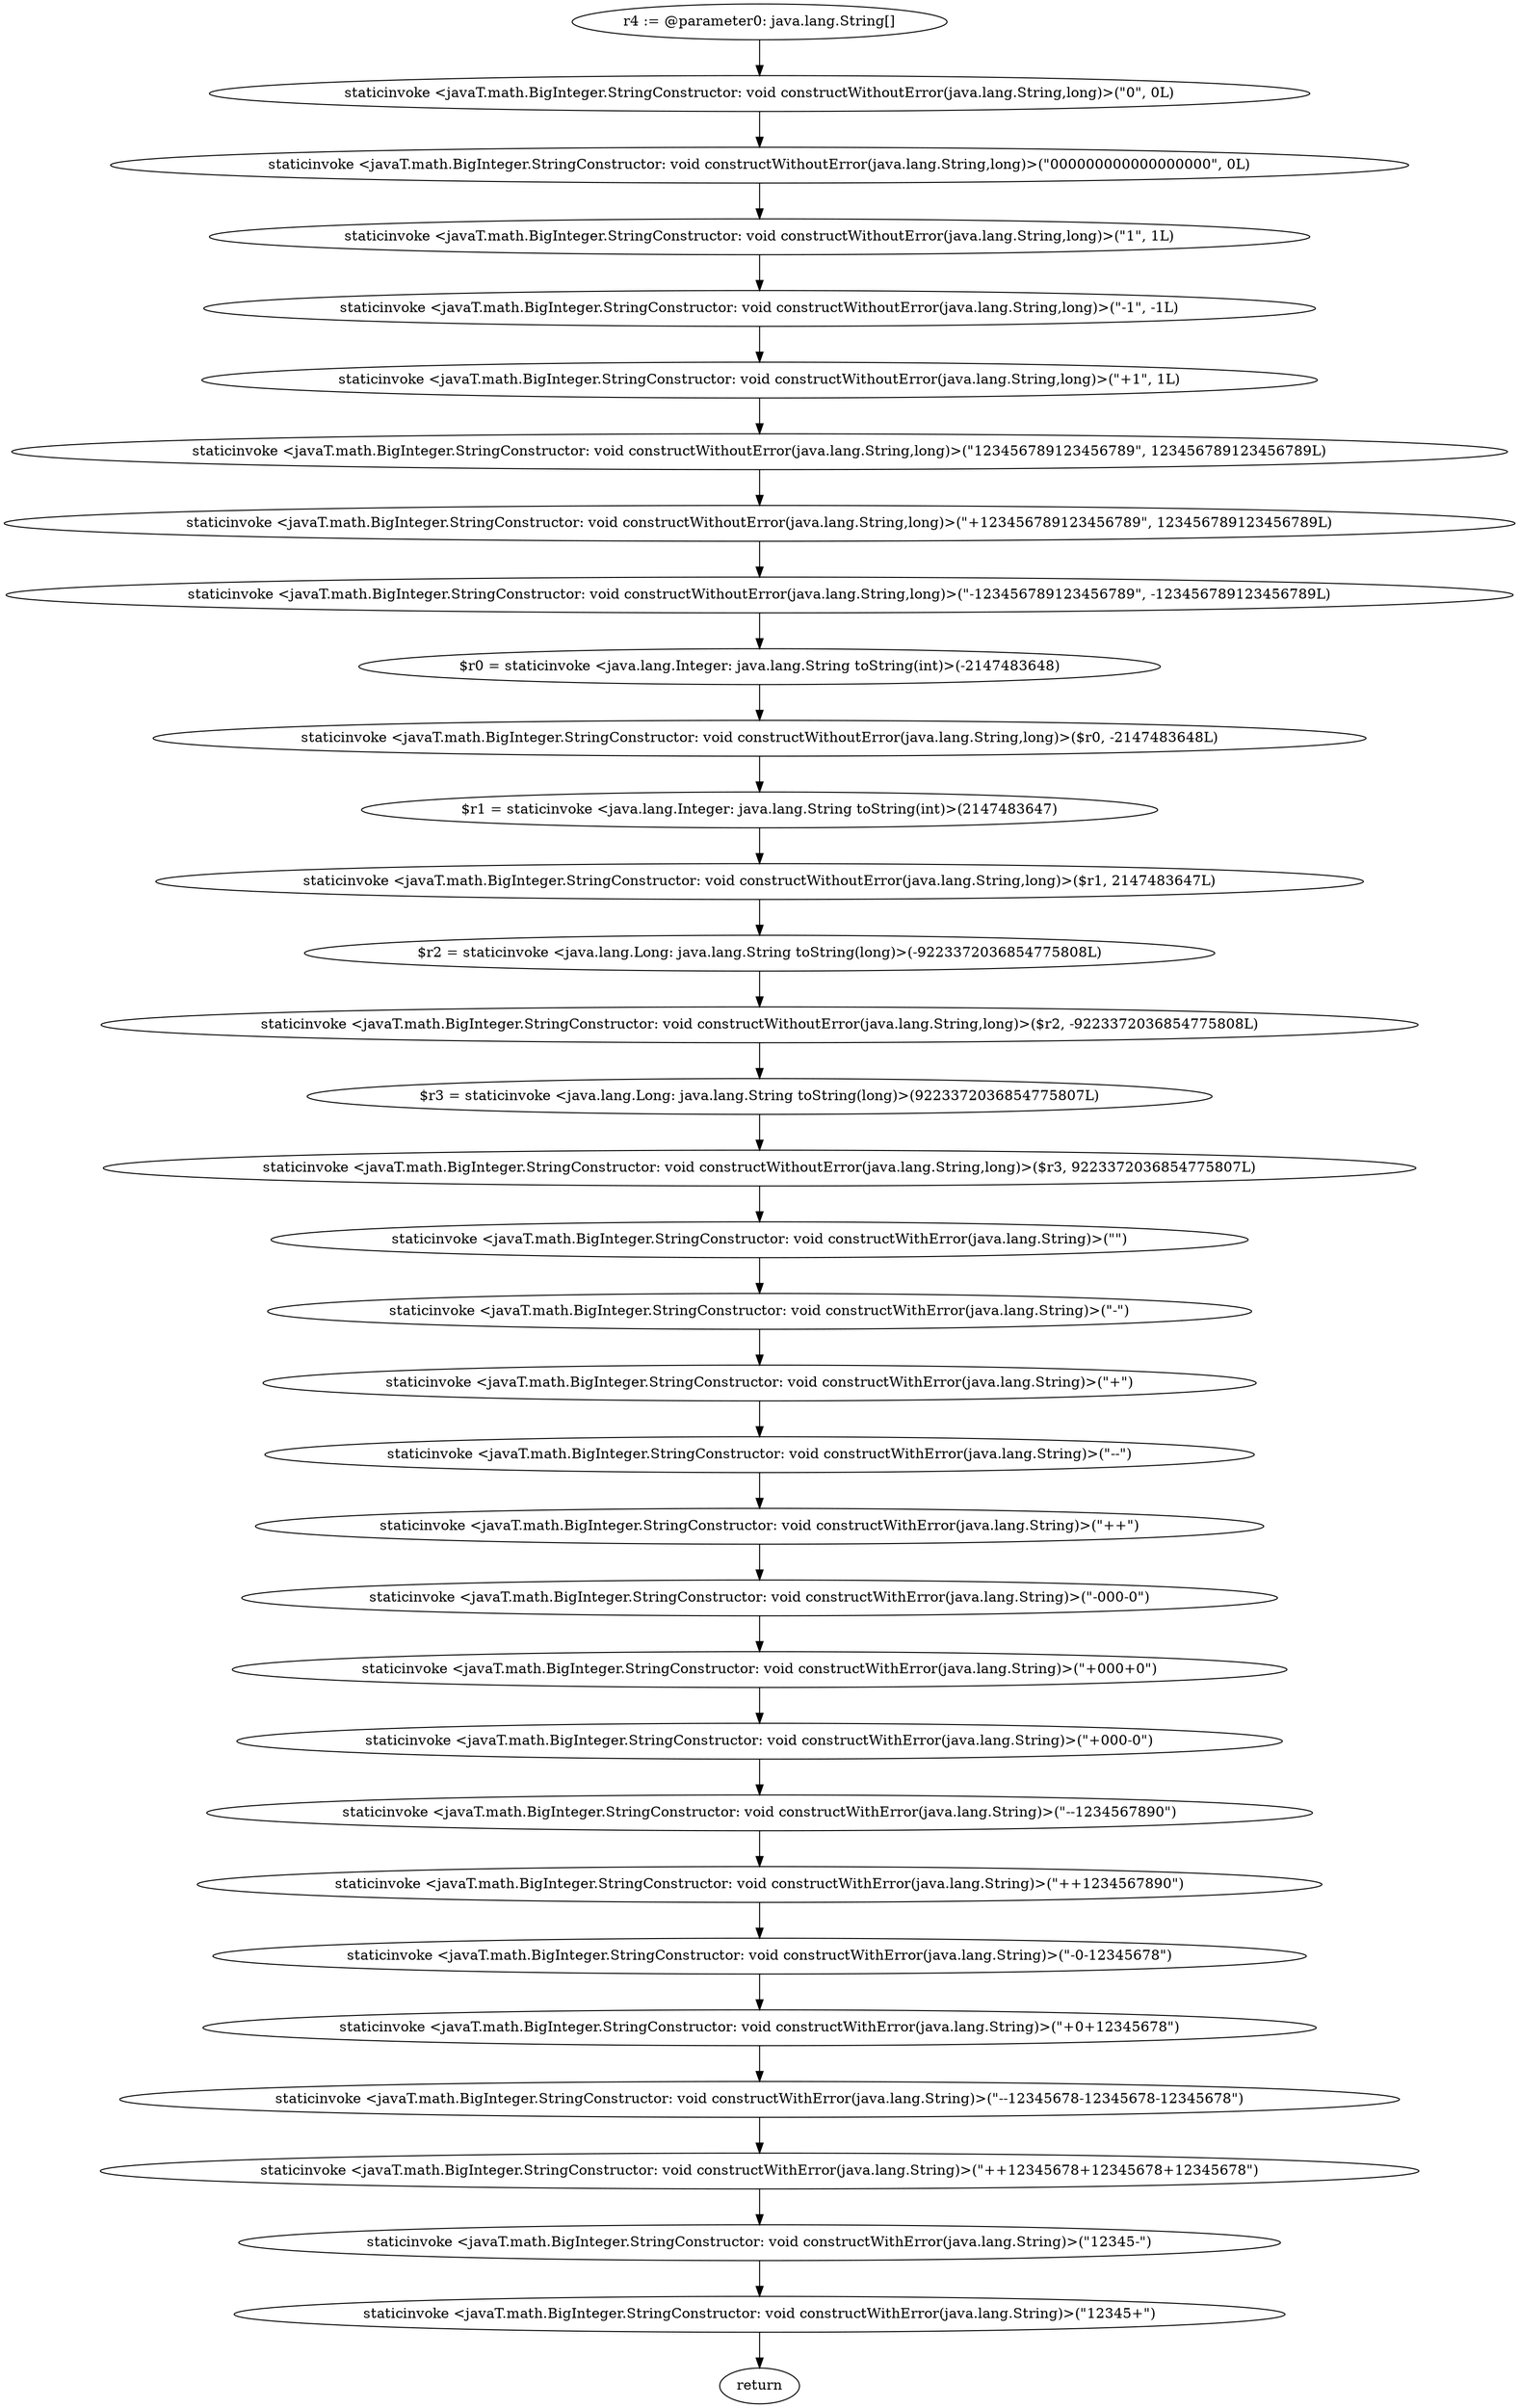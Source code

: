 digraph "unitGraph" {
    "r4 := @parameter0: java.lang.String[]"
    "staticinvoke <javaT.math.BigInteger.StringConstructor: void constructWithoutError(java.lang.String,long)>(\"0\", 0L)"
    "staticinvoke <javaT.math.BigInteger.StringConstructor: void constructWithoutError(java.lang.String,long)>(\"000000000000000000\", 0L)"
    "staticinvoke <javaT.math.BigInteger.StringConstructor: void constructWithoutError(java.lang.String,long)>(\"1\", 1L)"
    "staticinvoke <javaT.math.BigInteger.StringConstructor: void constructWithoutError(java.lang.String,long)>(\"-1\", -1L)"
    "staticinvoke <javaT.math.BigInteger.StringConstructor: void constructWithoutError(java.lang.String,long)>(\"+1\", 1L)"
    "staticinvoke <javaT.math.BigInteger.StringConstructor: void constructWithoutError(java.lang.String,long)>(\"123456789123456789\", 123456789123456789L)"
    "staticinvoke <javaT.math.BigInteger.StringConstructor: void constructWithoutError(java.lang.String,long)>(\"+123456789123456789\", 123456789123456789L)"
    "staticinvoke <javaT.math.BigInteger.StringConstructor: void constructWithoutError(java.lang.String,long)>(\"-123456789123456789\", -123456789123456789L)"
    "$r0 = staticinvoke <java.lang.Integer: java.lang.String toString(int)>(-2147483648)"
    "staticinvoke <javaT.math.BigInteger.StringConstructor: void constructWithoutError(java.lang.String,long)>($r0, -2147483648L)"
    "$r1 = staticinvoke <java.lang.Integer: java.lang.String toString(int)>(2147483647)"
    "staticinvoke <javaT.math.BigInteger.StringConstructor: void constructWithoutError(java.lang.String,long)>($r1, 2147483647L)"
    "$r2 = staticinvoke <java.lang.Long: java.lang.String toString(long)>(-9223372036854775808L)"
    "staticinvoke <javaT.math.BigInteger.StringConstructor: void constructWithoutError(java.lang.String,long)>($r2, -9223372036854775808L)"
    "$r3 = staticinvoke <java.lang.Long: java.lang.String toString(long)>(9223372036854775807L)"
    "staticinvoke <javaT.math.BigInteger.StringConstructor: void constructWithoutError(java.lang.String,long)>($r3, 9223372036854775807L)"
    "staticinvoke <javaT.math.BigInteger.StringConstructor: void constructWithError(java.lang.String)>(\"\")"
    "staticinvoke <javaT.math.BigInteger.StringConstructor: void constructWithError(java.lang.String)>(\"-\")"
    "staticinvoke <javaT.math.BigInteger.StringConstructor: void constructWithError(java.lang.String)>(\"+\")"
    "staticinvoke <javaT.math.BigInteger.StringConstructor: void constructWithError(java.lang.String)>(\"--\")"
    "staticinvoke <javaT.math.BigInteger.StringConstructor: void constructWithError(java.lang.String)>(\"++\")"
    "staticinvoke <javaT.math.BigInteger.StringConstructor: void constructWithError(java.lang.String)>(\"-000-0\")"
    "staticinvoke <javaT.math.BigInteger.StringConstructor: void constructWithError(java.lang.String)>(\"+000+0\")"
    "staticinvoke <javaT.math.BigInteger.StringConstructor: void constructWithError(java.lang.String)>(\"+000-0\")"
    "staticinvoke <javaT.math.BigInteger.StringConstructor: void constructWithError(java.lang.String)>(\"--1234567890\")"
    "staticinvoke <javaT.math.BigInteger.StringConstructor: void constructWithError(java.lang.String)>(\"++1234567890\")"
    "staticinvoke <javaT.math.BigInteger.StringConstructor: void constructWithError(java.lang.String)>(\"-0-12345678\")"
    "staticinvoke <javaT.math.BigInteger.StringConstructor: void constructWithError(java.lang.String)>(\"+0+12345678\")"
    "staticinvoke <javaT.math.BigInteger.StringConstructor: void constructWithError(java.lang.String)>(\"--12345678-12345678-12345678\")"
    "staticinvoke <javaT.math.BigInteger.StringConstructor: void constructWithError(java.lang.String)>(\"++12345678+12345678+12345678\")"
    "staticinvoke <javaT.math.BigInteger.StringConstructor: void constructWithError(java.lang.String)>(\"12345-\")"
    "staticinvoke <javaT.math.BigInteger.StringConstructor: void constructWithError(java.lang.String)>(\"12345+\")"
    "return"
    "r4 := @parameter0: java.lang.String[]"->"staticinvoke <javaT.math.BigInteger.StringConstructor: void constructWithoutError(java.lang.String,long)>(\"0\", 0L)";
    "staticinvoke <javaT.math.BigInteger.StringConstructor: void constructWithoutError(java.lang.String,long)>(\"0\", 0L)"->"staticinvoke <javaT.math.BigInteger.StringConstructor: void constructWithoutError(java.lang.String,long)>(\"000000000000000000\", 0L)";
    "staticinvoke <javaT.math.BigInteger.StringConstructor: void constructWithoutError(java.lang.String,long)>(\"000000000000000000\", 0L)"->"staticinvoke <javaT.math.BigInteger.StringConstructor: void constructWithoutError(java.lang.String,long)>(\"1\", 1L)";
    "staticinvoke <javaT.math.BigInteger.StringConstructor: void constructWithoutError(java.lang.String,long)>(\"1\", 1L)"->"staticinvoke <javaT.math.BigInteger.StringConstructor: void constructWithoutError(java.lang.String,long)>(\"-1\", -1L)";
    "staticinvoke <javaT.math.BigInteger.StringConstructor: void constructWithoutError(java.lang.String,long)>(\"-1\", -1L)"->"staticinvoke <javaT.math.BigInteger.StringConstructor: void constructWithoutError(java.lang.String,long)>(\"+1\", 1L)";
    "staticinvoke <javaT.math.BigInteger.StringConstructor: void constructWithoutError(java.lang.String,long)>(\"+1\", 1L)"->"staticinvoke <javaT.math.BigInteger.StringConstructor: void constructWithoutError(java.lang.String,long)>(\"123456789123456789\", 123456789123456789L)";
    "staticinvoke <javaT.math.BigInteger.StringConstructor: void constructWithoutError(java.lang.String,long)>(\"123456789123456789\", 123456789123456789L)"->"staticinvoke <javaT.math.BigInteger.StringConstructor: void constructWithoutError(java.lang.String,long)>(\"+123456789123456789\", 123456789123456789L)";
    "staticinvoke <javaT.math.BigInteger.StringConstructor: void constructWithoutError(java.lang.String,long)>(\"+123456789123456789\", 123456789123456789L)"->"staticinvoke <javaT.math.BigInteger.StringConstructor: void constructWithoutError(java.lang.String,long)>(\"-123456789123456789\", -123456789123456789L)";
    "staticinvoke <javaT.math.BigInteger.StringConstructor: void constructWithoutError(java.lang.String,long)>(\"-123456789123456789\", -123456789123456789L)"->"$r0 = staticinvoke <java.lang.Integer: java.lang.String toString(int)>(-2147483648)";
    "$r0 = staticinvoke <java.lang.Integer: java.lang.String toString(int)>(-2147483648)"->"staticinvoke <javaT.math.BigInteger.StringConstructor: void constructWithoutError(java.lang.String,long)>($r0, -2147483648L)";
    "staticinvoke <javaT.math.BigInteger.StringConstructor: void constructWithoutError(java.lang.String,long)>($r0, -2147483648L)"->"$r1 = staticinvoke <java.lang.Integer: java.lang.String toString(int)>(2147483647)";
    "$r1 = staticinvoke <java.lang.Integer: java.lang.String toString(int)>(2147483647)"->"staticinvoke <javaT.math.BigInteger.StringConstructor: void constructWithoutError(java.lang.String,long)>($r1, 2147483647L)";
    "staticinvoke <javaT.math.BigInteger.StringConstructor: void constructWithoutError(java.lang.String,long)>($r1, 2147483647L)"->"$r2 = staticinvoke <java.lang.Long: java.lang.String toString(long)>(-9223372036854775808L)";
    "$r2 = staticinvoke <java.lang.Long: java.lang.String toString(long)>(-9223372036854775808L)"->"staticinvoke <javaT.math.BigInteger.StringConstructor: void constructWithoutError(java.lang.String,long)>($r2, -9223372036854775808L)";
    "staticinvoke <javaT.math.BigInteger.StringConstructor: void constructWithoutError(java.lang.String,long)>($r2, -9223372036854775808L)"->"$r3 = staticinvoke <java.lang.Long: java.lang.String toString(long)>(9223372036854775807L)";
    "$r3 = staticinvoke <java.lang.Long: java.lang.String toString(long)>(9223372036854775807L)"->"staticinvoke <javaT.math.BigInteger.StringConstructor: void constructWithoutError(java.lang.String,long)>($r3, 9223372036854775807L)";
    "staticinvoke <javaT.math.BigInteger.StringConstructor: void constructWithoutError(java.lang.String,long)>($r3, 9223372036854775807L)"->"staticinvoke <javaT.math.BigInteger.StringConstructor: void constructWithError(java.lang.String)>(\"\")";
    "staticinvoke <javaT.math.BigInteger.StringConstructor: void constructWithError(java.lang.String)>(\"\")"->"staticinvoke <javaT.math.BigInteger.StringConstructor: void constructWithError(java.lang.String)>(\"-\")";
    "staticinvoke <javaT.math.BigInteger.StringConstructor: void constructWithError(java.lang.String)>(\"-\")"->"staticinvoke <javaT.math.BigInteger.StringConstructor: void constructWithError(java.lang.String)>(\"+\")";
    "staticinvoke <javaT.math.BigInteger.StringConstructor: void constructWithError(java.lang.String)>(\"+\")"->"staticinvoke <javaT.math.BigInteger.StringConstructor: void constructWithError(java.lang.String)>(\"--\")";
    "staticinvoke <javaT.math.BigInteger.StringConstructor: void constructWithError(java.lang.String)>(\"--\")"->"staticinvoke <javaT.math.BigInteger.StringConstructor: void constructWithError(java.lang.String)>(\"++\")";
    "staticinvoke <javaT.math.BigInteger.StringConstructor: void constructWithError(java.lang.String)>(\"++\")"->"staticinvoke <javaT.math.BigInteger.StringConstructor: void constructWithError(java.lang.String)>(\"-000-0\")";
    "staticinvoke <javaT.math.BigInteger.StringConstructor: void constructWithError(java.lang.String)>(\"-000-0\")"->"staticinvoke <javaT.math.BigInteger.StringConstructor: void constructWithError(java.lang.String)>(\"+000+0\")";
    "staticinvoke <javaT.math.BigInteger.StringConstructor: void constructWithError(java.lang.String)>(\"+000+0\")"->"staticinvoke <javaT.math.BigInteger.StringConstructor: void constructWithError(java.lang.String)>(\"+000-0\")";
    "staticinvoke <javaT.math.BigInteger.StringConstructor: void constructWithError(java.lang.String)>(\"+000-0\")"->"staticinvoke <javaT.math.BigInteger.StringConstructor: void constructWithError(java.lang.String)>(\"--1234567890\")";
    "staticinvoke <javaT.math.BigInteger.StringConstructor: void constructWithError(java.lang.String)>(\"--1234567890\")"->"staticinvoke <javaT.math.BigInteger.StringConstructor: void constructWithError(java.lang.String)>(\"++1234567890\")";
    "staticinvoke <javaT.math.BigInteger.StringConstructor: void constructWithError(java.lang.String)>(\"++1234567890\")"->"staticinvoke <javaT.math.BigInteger.StringConstructor: void constructWithError(java.lang.String)>(\"-0-12345678\")";
    "staticinvoke <javaT.math.BigInteger.StringConstructor: void constructWithError(java.lang.String)>(\"-0-12345678\")"->"staticinvoke <javaT.math.BigInteger.StringConstructor: void constructWithError(java.lang.String)>(\"+0+12345678\")";
    "staticinvoke <javaT.math.BigInteger.StringConstructor: void constructWithError(java.lang.String)>(\"+0+12345678\")"->"staticinvoke <javaT.math.BigInteger.StringConstructor: void constructWithError(java.lang.String)>(\"--12345678-12345678-12345678\")";
    "staticinvoke <javaT.math.BigInteger.StringConstructor: void constructWithError(java.lang.String)>(\"--12345678-12345678-12345678\")"->"staticinvoke <javaT.math.BigInteger.StringConstructor: void constructWithError(java.lang.String)>(\"++12345678+12345678+12345678\")";
    "staticinvoke <javaT.math.BigInteger.StringConstructor: void constructWithError(java.lang.String)>(\"++12345678+12345678+12345678\")"->"staticinvoke <javaT.math.BigInteger.StringConstructor: void constructWithError(java.lang.String)>(\"12345-\")";
    "staticinvoke <javaT.math.BigInteger.StringConstructor: void constructWithError(java.lang.String)>(\"12345-\")"->"staticinvoke <javaT.math.BigInteger.StringConstructor: void constructWithError(java.lang.String)>(\"12345+\")";
    "staticinvoke <javaT.math.BigInteger.StringConstructor: void constructWithError(java.lang.String)>(\"12345+\")"->"return";
}
